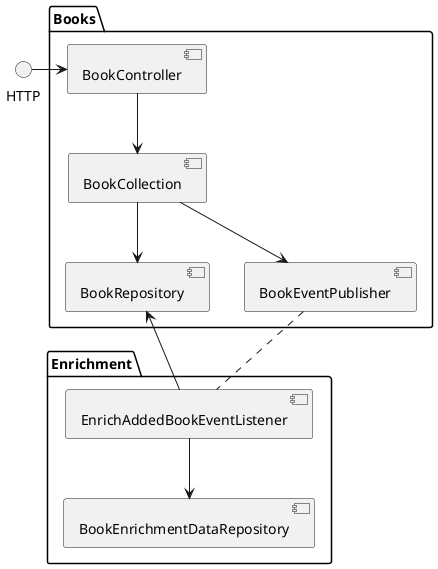 @startuml
'https://plantuml.com/component-diagram

'components

()HTTP

package "Books" {
	[BookController]
	[BookCollection]
	[BookRepository]
	[BookEventPublisher]
}

package "Enrichment" {
	[EnrichAddedBookEventListener]
	[BookEnrichmentDataRepository]
}

'relationships
HTTP -> [BookController]

[BookController] --> [BookCollection]
[BookCollection] --> [BookRepository]
[BookCollection] --> [BookEventPublisher]

[BookEventPublisher] .- [EnrichAddedBookEventListener]

[EnrichAddedBookEventListener] --> [BookEnrichmentDataRepository]
[EnrichAddedBookEventListener] ---> [BookRepository]

@enduml
